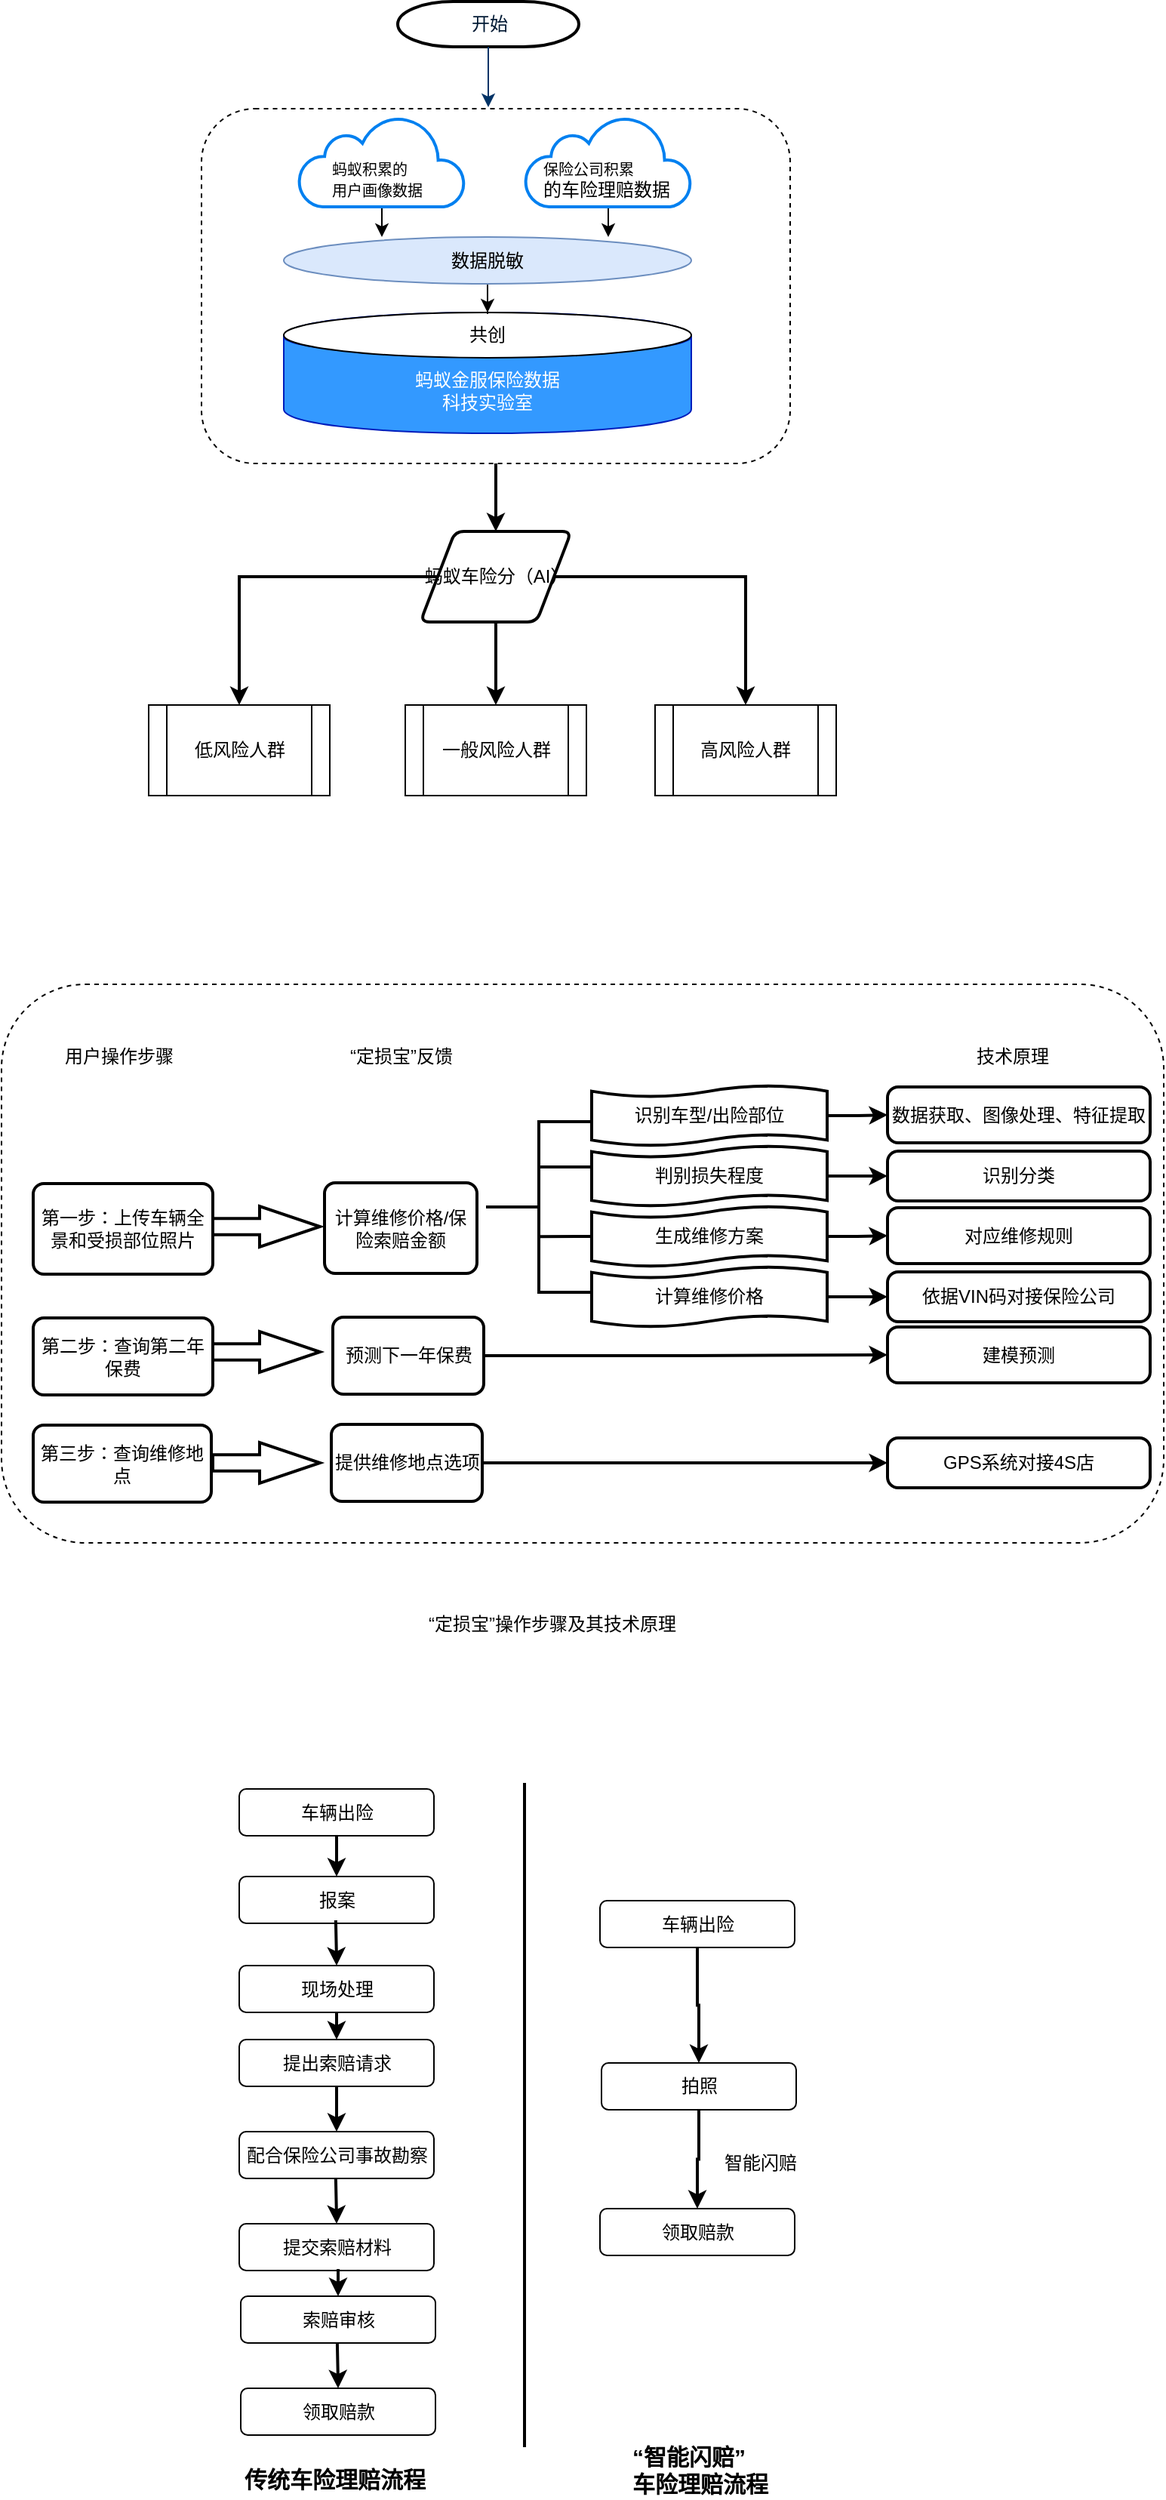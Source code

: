 <mxfile version="12.1.9" type="github" pages="1">
  <diagram id="Qa4ZF32ClRhi0GuGa61Q" name="第 1 页">
    <mxGraphModel dx="908" dy="719" grid="1" gridSize="10" guides="1" tooltips="1" connect="1" arrows="1" fold="1" page="1" pageScale="1" pageWidth="827" pageHeight="1169" math="0" shadow="0">
      <root>
        <mxCell id="0"/>
        <mxCell id="1" parent="0"/>
        <mxCell id="hcL6590jOiXDvP15ms0I-1" value="开始" style="shape=mxgraph.flowchart.terminator;fillColor=#FFFFFF;strokeColor=#000000;strokeWidth=2;gradientColor=none;gradientDirection=north;fontColor=#001933;fontStyle=0;html=1;" vertex="1" parent="1">
          <mxGeometry x="652.5" y="180" width="120" height="30" as="geometry"/>
        </mxCell>
        <mxCell id="hcL6590jOiXDvP15ms0I-2" style="fontColor=#001933;fontStyle=1;strokeColor=#003366;strokeWidth=1;html=1;" edge="1" parent="1" source="hcL6590jOiXDvP15ms0I-1">
          <mxGeometry relative="1" as="geometry">
            <mxPoint x="712.5" y="250" as="targetPoint"/>
          </mxGeometry>
        </mxCell>
        <mxCell id="hcL6590jOiXDvP15ms0I-7" value="蚂蚁金服保险数据&lt;br&gt;科技实验室" style="shape=cylinder;whiteSpace=wrap;html=1;boundedLbl=1;backgroundOutline=1;fillColor=#3399FF;strokeColor=#001DBC;fontColor=#ffffff;gradientColor=none;" vertex="1" parent="1">
          <mxGeometry x="577" y="386" width="270" height="80" as="geometry"/>
        </mxCell>
        <mxCell id="hcL6590jOiXDvP15ms0I-8" value="共创" style="ellipse;whiteSpace=wrap;html=1;fillColor=#ffffff;" vertex="1" parent="1">
          <mxGeometry x="577" y="386" width="270" height="30" as="geometry"/>
        </mxCell>
        <mxCell id="hcL6590jOiXDvP15ms0I-9" value="" style="edgeStyle=orthogonalEdgeStyle;rounded=0;orthogonalLoop=1;jettySize=auto;html=1;" edge="1" parent="1" source="hcL6590jOiXDvP15ms0I-10" target="hcL6590jOiXDvP15ms0I-7">
          <mxGeometry relative="1" as="geometry"/>
        </mxCell>
        <mxCell id="hcL6590jOiXDvP15ms0I-10" value="数据脱敏" style="ellipse;whiteSpace=wrap;html=1;fillColor=#dae8fc;strokeColor=#6c8ebf;" vertex="1" parent="1">
          <mxGeometry x="577" y="336" width="270" height="31" as="geometry"/>
        </mxCell>
        <mxCell id="hcL6590jOiXDvP15ms0I-11" style="edgeStyle=orthogonalEdgeStyle;rounded=0;orthogonalLoop=1;jettySize=auto;html=1;entryX=0.241;entryY=-0.016;entryDx=0;entryDy=0;entryPerimeter=0;" edge="1" parent="1" source="hcL6590jOiXDvP15ms0I-12" target="hcL6590jOiXDvP15ms0I-10">
          <mxGeometry relative="1" as="geometry"/>
        </mxCell>
        <mxCell id="hcL6590jOiXDvP15ms0I-12" value="" style="html=1;verticalLabelPosition=bottom;align=center;labelBackgroundColor=#ffffff;verticalAlign=top;strokeWidth=2;strokeColor=#0080F0;fillColor=#ffffff;shadow=0;dashed=0;shape=mxgraph.ios7.icons.cloud;" vertex="1" parent="1">
          <mxGeometry x="587" y="256" width="110" height="60" as="geometry"/>
        </mxCell>
        <mxCell id="hcL6590jOiXDvP15ms0I-13" value="&lt;font style=&quot;font-size: 10px&quot;&gt;蚂蚁积累的&lt;br style=&quot;font-size: 10px&quot;&gt;用户画像数据&lt;/font&gt;" style="text;html=1;resizable=0;points=[];autosize=1;align=left;verticalAlign=top;spacingTop=-4;" vertex="1" parent="1">
          <mxGeometry x="607" y="281" width="90" height="30" as="geometry"/>
        </mxCell>
        <mxCell id="hcL6590jOiXDvP15ms0I-14" style="edgeStyle=orthogonalEdgeStyle;rounded=0;orthogonalLoop=1;jettySize=auto;html=1;entryX=0.796;entryY=0;entryDx=0;entryDy=0;entryPerimeter=0;" edge="1" parent="1" source="hcL6590jOiXDvP15ms0I-15" target="hcL6590jOiXDvP15ms0I-10">
          <mxGeometry relative="1" as="geometry"/>
        </mxCell>
        <mxCell id="hcL6590jOiXDvP15ms0I-15" value="" style="html=1;verticalLabelPosition=bottom;align=center;labelBackgroundColor=#ffffff;verticalAlign=top;strokeWidth=2;strokeColor=#0080F0;fillColor=#ffffff;shadow=0;dashed=0;shape=mxgraph.ios7.icons.cloud;" vertex="1" parent="1">
          <mxGeometry x="737" y="256" width="110" height="60" as="geometry"/>
        </mxCell>
        <mxCell id="hcL6590jOiXDvP15ms0I-16" value="&lt;span style=&quot;font-size: 10px&quot;&gt;保险公司积累&lt;br&gt;&lt;/span&gt;的车险理赔数据" style="text;html=1;resizable=0;points=[];autosize=1;align=left;verticalAlign=top;spacingTop=-4;" vertex="1" parent="1">
          <mxGeometry x="747" y="281" width="100" height="30" as="geometry"/>
        </mxCell>
        <mxCell id="hcL6590jOiXDvP15ms0I-17" value="" style="edgeStyle=orthogonalEdgeStyle;rounded=0;orthogonalLoop=1;jettySize=auto;html=1;strokeWidth=2;" edge="1" parent="1" source="hcL6590jOiXDvP15ms0I-18" target="hcL6590jOiXDvP15ms0I-25">
          <mxGeometry relative="1" as="geometry"/>
        </mxCell>
        <mxCell id="hcL6590jOiXDvP15ms0I-18" value="" style="rounded=1;whiteSpace=wrap;html=1;fillColor=none;gradientColor=none;dashed=1;" vertex="1" parent="1">
          <mxGeometry x="522.5" y="251" width="390" height="235" as="geometry"/>
        </mxCell>
        <mxCell id="hcL6590jOiXDvP15ms0I-19" value="一般风险人群" style="shape=process;whiteSpace=wrap;html=1;backgroundOutline=1;fillColor=none;gradientColor=none;" vertex="1" parent="1">
          <mxGeometry x="657.5" y="646" width="120" height="60" as="geometry"/>
        </mxCell>
        <mxCell id="hcL6590jOiXDvP15ms0I-20" value="低风险人群" style="shape=process;whiteSpace=wrap;html=1;backgroundOutline=1;fillColor=none;gradientColor=none;" vertex="1" parent="1">
          <mxGeometry x="487.5" y="646" width="120" height="60" as="geometry"/>
        </mxCell>
        <mxCell id="hcL6590jOiXDvP15ms0I-21" value="高风险人群" style="shape=process;whiteSpace=wrap;html=1;backgroundOutline=1;fillColor=none;gradientColor=none;" vertex="1" parent="1">
          <mxGeometry x="823" y="646" width="120" height="60" as="geometry"/>
        </mxCell>
        <mxCell id="hcL6590jOiXDvP15ms0I-22" value="" style="edgeStyle=orthogonalEdgeStyle;rounded=0;orthogonalLoop=1;jettySize=auto;html=1;strokeWidth=2;" edge="1" parent="1" source="hcL6590jOiXDvP15ms0I-25" target="hcL6590jOiXDvP15ms0I-19">
          <mxGeometry relative="1" as="geometry"/>
        </mxCell>
        <mxCell id="hcL6590jOiXDvP15ms0I-23" style="edgeStyle=orthogonalEdgeStyle;rounded=0;orthogonalLoop=1;jettySize=auto;html=1;strokeWidth=2;" edge="1" parent="1" source="hcL6590jOiXDvP15ms0I-25" target="hcL6590jOiXDvP15ms0I-21">
          <mxGeometry relative="1" as="geometry"/>
        </mxCell>
        <mxCell id="hcL6590jOiXDvP15ms0I-24" style="edgeStyle=orthogonalEdgeStyle;rounded=0;orthogonalLoop=1;jettySize=auto;html=1;entryX=0.5;entryY=0;entryDx=0;entryDy=0;strokeWidth=2;" edge="1" parent="1" source="hcL6590jOiXDvP15ms0I-25" target="hcL6590jOiXDvP15ms0I-20">
          <mxGeometry relative="1" as="geometry"/>
        </mxCell>
        <mxCell id="hcL6590jOiXDvP15ms0I-25" value="&lt;span style=&quot;white-space: normal&quot;&gt;蚂蚁车险分（AI）&lt;/span&gt;" style="shape=parallelogram;html=1;strokeWidth=2;perimeter=parallelogramPerimeter;whiteSpace=wrap;rounded=1;arcSize=12;size=0.23;fillColor=none;gradientColor=none;" vertex="1" parent="1">
          <mxGeometry x="667.5" y="531" width="100" height="60" as="geometry"/>
        </mxCell>
        <mxCell id="hcL6590jOiXDvP15ms0I-48" value="第一步：上传车辆全景和受损部位照片" style="rounded=1;whiteSpace=wrap;html=1;absoluteArcSize=1;arcSize=14;strokeWidth=2;" vertex="1" parent="1">
          <mxGeometry x="411" y="963" width="119" height="60" as="geometry"/>
        </mxCell>
        <mxCell id="hcL6590jOiXDvP15ms0I-49" value="第二步：查询第二年保费" style="rounded=1;whiteSpace=wrap;html=1;absoluteArcSize=1;arcSize=14;strokeWidth=2;" vertex="1" parent="1">
          <mxGeometry x="411" y="1052" width="119" height="51" as="geometry"/>
        </mxCell>
        <mxCell id="hcL6590jOiXDvP15ms0I-50" value="第三步：查询维修地点" style="rounded=1;whiteSpace=wrap;html=1;absoluteArcSize=1;arcSize=14;strokeWidth=2;" vertex="1" parent="1">
          <mxGeometry x="411" y="1123" width="118" height="51" as="geometry"/>
        </mxCell>
        <mxCell id="hcL6590jOiXDvP15ms0I-51" value="计算维修价格/保险索赔金额" style="rounded=1;whiteSpace=wrap;html=1;absoluteArcSize=1;arcSize=14;strokeWidth=2;" vertex="1" parent="1">
          <mxGeometry x="604" y="962.5" width="101" height="60" as="geometry"/>
        </mxCell>
        <mxCell id="hcL6590jOiXDvP15ms0I-88" style="edgeStyle=orthogonalEdgeStyle;rounded=0;orthogonalLoop=1;jettySize=auto;html=1;entryX=0;entryY=0.5;entryDx=0;entryDy=0;strokeWidth=2;" edge="1" parent="1" source="hcL6590jOiXDvP15ms0I-52" target="hcL6590jOiXDvP15ms0I-64">
          <mxGeometry relative="1" as="geometry"/>
        </mxCell>
        <mxCell id="hcL6590jOiXDvP15ms0I-52" value="预测下一年保费" style="rounded=1;whiteSpace=wrap;html=1;absoluteArcSize=1;arcSize=14;strokeWidth=2;" vertex="1" parent="1">
          <mxGeometry x="609.5" y="1051.5" width="100" height="51" as="geometry"/>
        </mxCell>
        <mxCell id="hcL6590jOiXDvP15ms0I-89" style="edgeStyle=orthogonalEdgeStyle;rounded=0;orthogonalLoop=1;jettySize=auto;html=1;strokeWidth=2;" edge="1" parent="1" source="hcL6590jOiXDvP15ms0I-53" target="hcL6590jOiXDvP15ms0I-65">
          <mxGeometry relative="1" as="geometry"/>
        </mxCell>
        <mxCell id="hcL6590jOiXDvP15ms0I-53" value="提供维修地点选项" style="rounded=1;whiteSpace=wrap;html=1;absoluteArcSize=1;arcSize=14;strokeWidth=2;" vertex="1" parent="1">
          <mxGeometry x="608.5" y="1122.5" width="100" height="51" as="geometry"/>
        </mxCell>
        <mxCell id="hcL6590jOiXDvP15ms0I-82" value="" style="edgeStyle=orthogonalEdgeStyle;rounded=0;orthogonalLoop=1;jettySize=auto;html=1;strokeWidth=2;" edge="1" parent="1" source="hcL6590jOiXDvP15ms0I-54" target="hcL6590jOiXDvP15ms0I-60">
          <mxGeometry relative="1" as="geometry"/>
        </mxCell>
        <mxCell id="hcL6590jOiXDvP15ms0I-54" value="识别车型/出险部位" style="shape=tape;whiteSpace=wrap;html=1;strokeWidth=2;size=0.19" vertex="1" parent="1">
          <mxGeometry x="781" y="898" width="156" height="40" as="geometry"/>
        </mxCell>
        <mxCell id="hcL6590jOiXDvP15ms0I-60" value="数据获取、图像处理、特征提取" style="rounded=1;whiteSpace=wrap;html=1;absoluteArcSize=1;arcSize=14;strokeWidth=2;" vertex="1" parent="1">
          <mxGeometry x="977" y="899" width="174" height="37" as="geometry"/>
        </mxCell>
        <mxCell id="hcL6590jOiXDvP15ms0I-61" value="识别分类" style="rounded=1;whiteSpace=wrap;html=1;absoluteArcSize=1;arcSize=14;strokeWidth=2;" vertex="1" parent="1">
          <mxGeometry x="977" y="941.5" width="174" height="33" as="geometry"/>
        </mxCell>
        <mxCell id="hcL6590jOiXDvP15ms0I-62" value="对应维修规则" style="rounded=1;whiteSpace=wrap;html=1;absoluteArcSize=1;arcSize=14;strokeWidth=2;" vertex="1" parent="1">
          <mxGeometry x="977" y="979" width="174" height="37" as="geometry"/>
        </mxCell>
        <mxCell id="hcL6590jOiXDvP15ms0I-63" value="依据VIN码对接保险公司" style="rounded=1;whiteSpace=wrap;html=1;absoluteArcSize=1;arcSize=14;strokeWidth=2;" vertex="1" parent="1">
          <mxGeometry x="977" y="1021.5" width="174" height="33" as="geometry"/>
        </mxCell>
        <mxCell id="hcL6590jOiXDvP15ms0I-64" value="建模预测" style="rounded=1;whiteSpace=wrap;html=1;absoluteArcSize=1;arcSize=14;strokeWidth=2;" vertex="1" parent="1">
          <mxGeometry x="977" y="1058" width="174" height="37" as="geometry"/>
        </mxCell>
        <mxCell id="hcL6590jOiXDvP15ms0I-65" value="GPS系统对接4S店" style="rounded=1;whiteSpace=wrap;html=1;absoluteArcSize=1;arcSize=14;strokeWidth=2;" vertex="1" parent="1">
          <mxGeometry x="977" y="1131.5" width="174" height="33" as="geometry"/>
        </mxCell>
        <mxCell id="hcL6590jOiXDvP15ms0I-83" value="" style="edgeStyle=orthogonalEdgeStyle;rounded=0;orthogonalLoop=1;jettySize=auto;html=1;strokeWidth=2;" edge="1" parent="1" source="hcL6590jOiXDvP15ms0I-66" target="hcL6590jOiXDvP15ms0I-61">
          <mxGeometry relative="1" as="geometry"/>
        </mxCell>
        <mxCell id="hcL6590jOiXDvP15ms0I-66" value="判别损失程度" style="shape=tape;whiteSpace=wrap;html=1;strokeWidth=2;size=0.19" vertex="1" parent="1">
          <mxGeometry x="781" y="938" width="156" height="40" as="geometry"/>
        </mxCell>
        <mxCell id="hcL6590jOiXDvP15ms0I-85" value="" style="edgeStyle=orthogonalEdgeStyle;rounded=0;orthogonalLoop=1;jettySize=auto;html=1;strokeWidth=2;" edge="1" parent="1" source="hcL6590jOiXDvP15ms0I-67" target="hcL6590jOiXDvP15ms0I-63">
          <mxGeometry relative="1" as="geometry"/>
        </mxCell>
        <mxCell id="hcL6590jOiXDvP15ms0I-67" value="计算维修价格" style="shape=tape;whiteSpace=wrap;html=1;strokeWidth=2;size=0.19" vertex="1" parent="1">
          <mxGeometry x="781" y="1018" width="156" height="40" as="geometry"/>
        </mxCell>
        <mxCell id="hcL6590jOiXDvP15ms0I-84" value="" style="edgeStyle=orthogonalEdgeStyle;rounded=0;orthogonalLoop=1;jettySize=auto;html=1;strokeWidth=2;" edge="1" parent="1" source="hcL6590jOiXDvP15ms0I-68" target="hcL6590jOiXDvP15ms0I-62">
          <mxGeometry relative="1" as="geometry"/>
        </mxCell>
        <mxCell id="hcL6590jOiXDvP15ms0I-68" value="生成维修方案" style="shape=tape;whiteSpace=wrap;html=1;strokeWidth=2;size=0.19" vertex="1" parent="1">
          <mxGeometry x="781" y="978" width="156" height="40" as="geometry"/>
        </mxCell>
        <mxCell id="hcL6590jOiXDvP15ms0I-71" value="" style="verticalLabelPosition=bottom;verticalAlign=top;html=1;strokeWidth=2;shape=mxgraph.arrows2.arrow;dy=0.6;dx=40;notch=0;" vertex="1" parent="1">
          <mxGeometry x="530" y="978" width="71" height="27" as="geometry"/>
        </mxCell>
        <mxCell id="hcL6590jOiXDvP15ms0I-72" value="" style="verticalLabelPosition=bottom;verticalAlign=top;html=1;strokeWidth=2;shape=mxgraph.arrows2.arrow;dy=0.6;dx=40;notch=0;" vertex="1" parent="1">
          <mxGeometry x="530" y="1061" width="71" height="27" as="geometry"/>
        </mxCell>
        <mxCell id="hcL6590jOiXDvP15ms0I-73" value="" style="verticalLabelPosition=bottom;verticalAlign=top;html=1;strokeWidth=2;shape=mxgraph.arrows2.arrow;dy=0.6;dx=40;notch=0;" vertex="1" parent="1">
          <mxGeometry x="530" y="1134.5" width="71" height="27" as="geometry"/>
        </mxCell>
        <mxCell id="hcL6590jOiXDvP15ms0I-74" value="" style="strokeWidth=2;html=1;shape=mxgraph.flowchart.annotation_2;align=left;labelPosition=right;pointerEvents=1;" vertex="1" parent="1">
          <mxGeometry x="711" y="922" width="70" height="113" as="geometry"/>
        </mxCell>
        <mxCell id="hcL6590jOiXDvP15ms0I-76" value="" style="endArrow=none;html=1;exitX=0;exitY=0.35;exitDx=0;exitDy=0;exitPerimeter=0;entryX=0.515;entryY=0.265;entryDx=0;entryDy=0;entryPerimeter=0;strokeWidth=2;" edge="1" parent="1" source="hcL6590jOiXDvP15ms0I-66" target="hcL6590jOiXDvP15ms0I-74">
          <mxGeometry width="50" height="50" relative="1" as="geometry">
            <mxPoint x="791" y="855" as="sourcePoint"/>
            <mxPoint x="757" y="951" as="targetPoint"/>
          </mxGeometry>
        </mxCell>
        <mxCell id="hcL6590jOiXDvP15ms0I-80" value="" style="endArrow=none;html=1;exitX=0;exitY=0.35;exitDx=0;exitDy=0;exitPerimeter=0;entryX=0.51;entryY=0.674;entryDx=0;entryDy=0;entryPerimeter=0;strokeWidth=2;" edge="1" parent="1" target="hcL6590jOiXDvP15ms0I-74">
          <mxGeometry width="50" height="50" relative="1" as="geometry">
            <mxPoint x="780" y="998" as="sourcePoint"/>
            <mxPoint x="755.75" y="997.945" as="targetPoint"/>
          </mxGeometry>
        </mxCell>
        <mxCell id="hcL6590jOiXDvP15ms0I-90" value="“定损宝”操作步骤及其技术原理" style="text;html=1;resizable=0;points=[];autosize=1;align=left;verticalAlign=top;spacingTop=-4;" vertex="1" parent="1">
          <mxGeometry x="671" y="1245" width="180" height="20" as="geometry"/>
        </mxCell>
        <mxCell id="hcL6590jOiXDvP15ms0I-91" value="用户操作步骤" style="text;html=1;resizable=0;points=[];autosize=1;align=left;verticalAlign=top;spacingTop=-4;" vertex="1" parent="1">
          <mxGeometry x="430" y="869" width="90" height="20" as="geometry"/>
        </mxCell>
        <mxCell id="hcL6590jOiXDvP15ms0I-92" value="“定损宝”反馈" style="text;html=1;resizable=0;points=[];autosize=1;align=left;verticalAlign=top;spacingTop=-4;" vertex="1" parent="1">
          <mxGeometry x="618.5" y="869" width="80" height="20" as="geometry"/>
        </mxCell>
        <mxCell id="hcL6590jOiXDvP15ms0I-93" value="技术原理" style="text;html=1;resizable=0;points=[];autosize=1;align=left;verticalAlign=top;spacingTop=-4;" vertex="1" parent="1">
          <mxGeometry x="1034" y="869" width="60" height="20" as="geometry"/>
        </mxCell>
        <mxCell id="hcL6590jOiXDvP15ms0I-95" value="" style="rounded=1;whiteSpace=wrap;html=1;fillColor=none;dashed=1;" vertex="1" parent="1">
          <mxGeometry x="390" y="831" width="770" height="370" as="geometry"/>
        </mxCell>
        <mxCell id="hcL6590jOiXDvP15ms0I-124" value="" style="edgeStyle=orthogonalEdgeStyle;rounded=0;orthogonalLoop=1;jettySize=auto;html=1;strokeWidth=2;" edge="1" parent="1" source="hcL6590jOiXDvP15ms0I-125" target="hcL6590jOiXDvP15ms0I-126">
          <mxGeometry relative="1" as="geometry"/>
        </mxCell>
        <mxCell id="hcL6590jOiXDvP15ms0I-125" value="车辆出险" style="rounded=1;whiteSpace=wrap;html=1;fillColor=none;" vertex="1" parent="1">
          <mxGeometry x="547.5" y="1364" width="129" height="31" as="geometry"/>
        </mxCell>
        <mxCell id="hcL6590jOiXDvP15ms0I-126" value="报案" style="rounded=1;whiteSpace=wrap;html=1;fillColor=none;" vertex="1" parent="1">
          <mxGeometry x="547.5" y="1422" width="129" height="31" as="geometry"/>
        </mxCell>
        <mxCell id="hcL6590jOiXDvP15ms0I-127" value="" style="edgeStyle=orthogonalEdgeStyle;rounded=0;orthogonalLoop=1;jettySize=auto;html=1;strokeWidth=2;" edge="1" parent="1" target="hcL6590jOiXDvP15ms0I-129">
          <mxGeometry relative="1" as="geometry">
            <mxPoint x="611.441" y="1451" as="sourcePoint"/>
          </mxGeometry>
        </mxCell>
        <mxCell id="hcL6590jOiXDvP15ms0I-128" style="edgeStyle=orthogonalEdgeStyle;rounded=0;orthogonalLoop=1;jettySize=auto;html=1;exitX=0.5;exitY=1;exitDx=0;exitDy=0;entryX=0.5;entryY=0;entryDx=0;entryDy=0;strokeWidth=2;" edge="1" parent="1" source="hcL6590jOiXDvP15ms0I-129" target="hcL6590jOiXDvP15ms0I-131">
          <mxGeometry relative="1" as="geometry"/>
        </mxCell>
        <mxCell id="hcL6590jOiXDvP15ms0I-129" value="现场处理" style="rounded=1;whiteSpace=wrap;html=1;fillColor=none;" vertex="1" parent="1">
          <mxGeometry x="547.5" y="1481" width="129" height="31" as="geometry"/>
        </mxCell>
        <mxCell id="hcL6590jOiXDvP15ms0I-130" value="" style="edgeStyle=orthogonalEdgeStyle;rounded=0;orthogonalLoop=1;jettySize=auto;html=1;strokeWidth=2;" edge="1" parent="1" source="hcL6590jOiXDvP15ms0I-131" target="hcL6590jOiXDvP15ms0I-132">
          <mxGeometry relative="1" as="geometry"/>
        </mxCell>
        <mxCell id="hcL6590jOiXDvP15ms0I-131" value="提出索赔请求" style="rounded=1;whiteSpace=wrap;html=1;fillColor=none;" vertex="1" parent="1">
          <mxGeometry x="547.5" y="1530" width="129" height="31" as="geometry"/>
        </mxCell>
        <mxCell id="hcL6590jOiXDvP15ms0I-132" value="配合保险公司事故勘察" style="rounded=1;whiteSpace=wrap;html=1;fillColor=none;" vertex="1" parent="1">
          <mxGeometry x="547.5" y="1591" width="129" height="31" as="geometry"/>
        </mxCell>
        <mxCell id="hcL6590jOiXDvP15ms0I-133" value="" style="edgeStyle=orthogonalEdgeStyle;rounded=0;orthogonalLoop=1;jettySize=auto;html=1;strokeWidth=2;" edge="1" parent="1" target="hcL6590jOiXDvP15ms0I-135">
          <mxGeometry relative="1" as="geometry">
            <mxPoint x="611.441" y="1622" as="sourcePoint"/>
          </mxGeometry>
        </mxCell>
        <mxCell id="hcL6590jOiXDvP15ms0I-134" style="edgeStyle=orthogonalEdgeStyle;rounded=0;orthogonalLoop=1;jettySize=auto;html=1;exitX=0.5;exitY=1;exitDx=0;exitDy=0;entryX=0.5;entryY=0;entryDx=0;entryDy=0;strokeWidth=2;" edge="1" parent="1" source="hcL6590jOiXDvP15ms0I-135" target="hcL6590jOiXDvP15ms0I-136">
          <mxGeometry relative="1" as="geometry"/>
        </mxCell>
        <mxCell id="hcL6590jOiXDvP15ms0I-135" value="提交索赔材料" style="rounded=1;whiteSpace=wrap;html=1;fillColor=none;" vertex="1" parent="1">
          <mxGeometry x="547.5" y="1652" width="129" height="31" as="geometry"/>
        </mxCell>
        <mxCell id="hcL6590jOiXDvP15ms0I-136" value="索赔审核" style="rounded=1;whiteSpace=wrap;html=1;fillColor=none;" vertex="1" parent="1">
          <mxGeometry x="548.5" y="1700" width="129" height="31" as="geometry"/>
        </mxCell>
        <mxCell id="hcL6590jOiXDvP15ms0I-137" value="" style="edgeStyle=orthogonalEdgeStyle;rounded=0;orthogonalLoop=1;jettySize=auto;html=1;strokeWidth=2;" edge="1" parent="1" target="hcL6590jOiXDvP15ms0I-138">
          <mxGeometry relative="1" as="geometry">
            <mxPoint x="612.441" y="1731" as="sourcePoint"/>
          </mxGeometry>
        </mxCell>
        <mxCell id="hcL6590jOiXDvP15ms0I-138" value="领取赔款" style="rounded=1;whiteSpace=wrap;html=1;fillColor=none;" vertex="1" parent="1">
          <mxGeometry x="548.5" y="1761" width="129" height="31" as="geometry"/>
        </mxCell>
        <mxCell id="hcL6590jOiXDvP15ms0I-139" value="" style="edgeStyle=orthogonalEdgeStyle;rounded=0;orthogonalLoop=1;jettySize=auto;html=1;strokeWidth=2;" edge="1" parent="1" source="hcL6590jOiXDvP15ms0I-140" target="hcL6590jOiXDvP15ms0I-142">
          <mxGeometry relative="1" as="geometry"/>
        </mxCell>
        <mxCell id="hcL6590jOiXDvP15ms0I-140" value="车辆出险" style="rounded=1;whiteSpace=wrap;html=1;fillColor=none;" vertex="1" parent="1">
          <mxGeometry x="786.5" y="1438" width="129" height="31" as="geometry"/>
        </mxCell>
        <mxCell id="hcL6590jOiXDvP15ms0I-141" value="" style="edgeStyle=orthogonalEdgeStyle;rounded=0;orthogonalLoop=1;jettySize=auto;html=1;strokeWidth=2;" edge="1" parent="1" source="hcL6590jOiXDvP15ms0I-142" target="hcL6590jOiXDvP15ms0I-143">
          <mxGeometry relative="1" as="geometry"/>
        </mxCell>
        <mxCell id="hcL6590jOiXDvP15ms0I-142" value="拍照" style="rounded=1;whiteSpace=wrap;html=1;fillColor=none;" vertex="1" parent="1">
          <mxGeometry x="787.5" y="1545.5" width="129" height="31" as="geometry"/>
        </mxCell>
        <mxCell id="hcL6590jOiXDvP15ms0I-143" value="领取赔款" style="rounded=1;whiteSpace=wrap;html=1;fillColor=none;" vertex="1" parent="1">
          <mxGeometry x="786.5" y="1642" width="129" height="31" as="geometry"/>
        </mxCell>
        <mxCell id="hcL6590jOiXDvP15ms0I-144" value="" style="endArrow=none;html=1;strokeWidth=2;" edge="1" parent="1">
          <mxGeometry width="50" height="50" relative="1" as="geometry">
            <mxPoint x="736.5" y="1360" as="sourcePoint"/>
            <mxPoint x="736.5" y="1800" as="targetPoint"/>
          </mxGeometry>
        </mxCell>
        <mxCell id="hcL6590jOiXDvP15ms0I-145" value="智能闪赔" style="text;html=1;resizable=0;points=[];autosize=1;align=left;verticalAlign=top;spacingTop=-4;" vertex="1" parent="1">
          <mxGeometry x="866.5" y="1602" width="60" height="20" as="geometry"/>
        </mxCell>
        <mxCell id="hcL6590jOiXDvP15ms0I-146" value="&lt;font style=&quot;font-size: 15px&quot;&gt;&lt;b&gt;“智能闪赔”&lt;br&gt;车险理赔流程&lt;/b&gt;&lt;/font&gt;" style="text;html=1;resizable=0;points=[];autosize=1;align=left;verticalAlign=top;spacingTop=-4;" vertex="1" parent="1">
          <mxGeometry x="805.5" y="1795" width="110" height="30" as="geometry"/>
        </mxCell>
        <mxCell id="hcL6590jOiXDvP15ms0I-147" value="&lt;font style=&quot;font-size: 15px&quot;&gt;&lt;b&gt;传统车险理赔流程&lt;/b&gt;&lt;/font&gt;" style="text;html=1;resizable=0;points=[];autosize=1;align=left;verticalAlign=top;spacingTop=-4;" vertex="1" parent="1">
          <mxGeometry x="548.5" y="1810" width="140" height="20" as="geometry"/>
        </mxCell>
      </root>
    </mxGraphModel>
  </diagram>
</mxfile>
